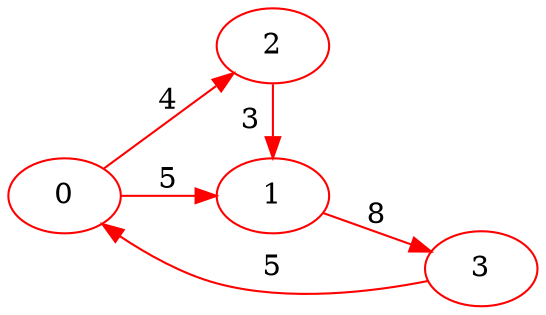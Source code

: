 digraph G {
ranksep = "equally";
rankdir = LR;
{rank = same; 0; };
{rank = same; 1; 2; };
{rank = same; 3; };
{rank = same; };
2 [color = "red"];
3 [color = "red"];
1 [color = "red"];
0 [color = "red"];
0->1[label="5" color = "red"];
0->2[label="4" color = "red"];
1->3[label="8" color = "red"];
2->1[label="3" color = "red"];
3->0[label="5" color = "red"];
}
